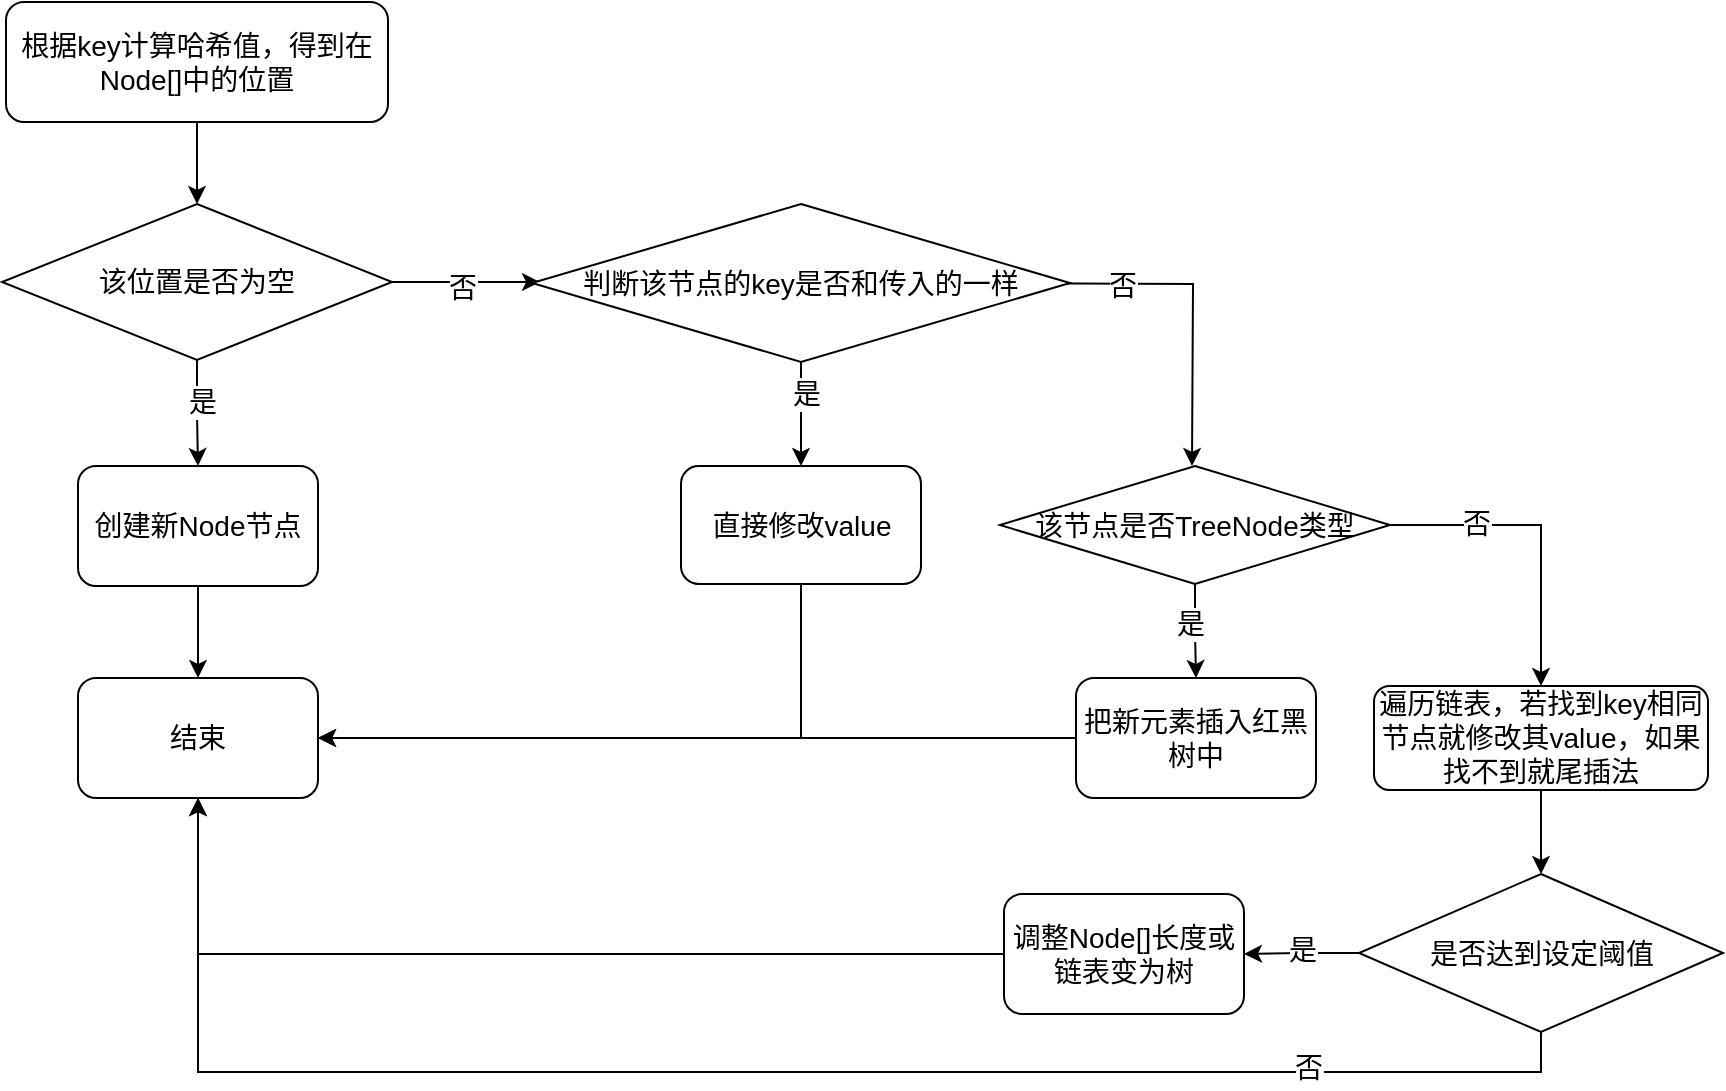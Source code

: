 <mxfile version="24.7.5">
  <diagram name="第 1 页" id="2otNJQx4Th6LUdCDufka">
    <mxGraphModel dx="1221" dy="618" grid="0" gridSize="10" guides="1" tooltips="1" connect="1" arrows="1" fold="1" page="1" pageScale="1" pageWidth="1600" pageHeight="1200" math="0" shadow="0">
      <root>
        <mxCell id="0" />
        <mxCell id="1" parent="0" />
        <mxCell id="UVqMz0SO6O-b6ly85-nw-8" style="edgeStyle=orthogonalEdgeStyle;rounded=0;orthogonalLoop=1;jettySize=auto;html=1;exitX=0.5;exitY=1;exitDx=0;exitDy=0;entryX=0.5;entryY=0;entryDx=0;entryDy=0;" edge="1" parent="1" source="UVqMz0SO6O-b6ly85-nw-2" target="UVqMz0SO6O-b6ly85-nw-7">
          <mxGeometry relative="1" as="geometry" />
        </mxCell>
        <mxCell id="UVqMz0SO6O-b6ly85-nw-2" value="&lt;font style=&quot;font-size: 14px;&quot;&gt;根据key计算哈希值，得到在Node[]中的位置&lt;/font&gt;" style="rounded=1;whiteSpace=wrap;html=1;" vertex="1" parent="1">
          <mxGeometry x="372" y="79" width="191" height="60" as="geometry" />
        </mxCell>
        <mxCell id="UVqMz0SO6O-b6ly85-nw-10" style="edgeStyle=orthogonalEdgeStyle;rounded=0;orthogonalLoop=1;jettySize=auto;html=1;exitX=0.5;exitY=1;exitDx=0;exitDy=0;entryX=0.5;entryY=0;entryDx=0;entryDy=0;" edge="1" parent="1" source="UVqMz0SO6O-b6ly85-nw-7" target="UVqMz0SO6O-b6ly85-nw-9">
          <mxGeometry relative="1" as="geometry" />
        </mxCell>
        <mxCell id="UVqMz0SO6O-b6ly85-nw-13" value="是" style="edgeLabel;html=1;align=center;verticalAlign=middle;resizable=0;points=[];fontSize=14;" vertex="1" connectable="0" parent="UVqMz0SO6O-b6ly85-nw-10">
          <mxGeometry x="-0.236" y="2" relative="1" as="geometry">
            <mxPoint as="offset" />
          </mxGeometry>
        </mxCell>
        <mxCell id="UVqMz0SO6O-b6ly85-nw-15" style="edgeStyle=orthogonalEdgeStyle;rounded=0;orthogonalLoop=1;jettySize=auto;html=1;exitX=1;exitY=0.5;exitDx=0;exitDy=0;entryX=0;entryY=0.5;entryDx=0;entryDy=0;" edge="1" parent="1" source="UVqMz0SO6O-b6ly85-nw-7">
          <mxGeometry relative="1" as="geometry">
            <mxPoint x="639" y="219" as="targetPoint" />
          </mxGeometry>
        </mxCell>
        <mxCell id="UVqMz0SO6O-b6ly85-nw-16" value="否" style="edgeLabel;html=1;align=center;verticalAlign=middle;resizable=0;points=[];fontSize=14;" vertex="1" connectable="0" parent="UVqMz0SO6O-b6ly85-nw-15">
          <mxGeometry x="-0.054" y="-3" relative="1" as="geometry">
            <mxPoint as="offset" />
          </mxGeometry>
        </mxCell>
        <mxCell id="UVqMz0SO6O-b6ly85-nw-7" value="&lt;font style=&quot;font-size: 14px;&quot;&gt;该位置是否为空&lt;/font&gt;" style="rhombus;whiteSpace=wrap;html=1;" vertex="1" parent="1">
          <mxGeometry x="370" y="180" width="195" height="78" as="geometry" />
        </mxCell>
        <mxCell id="UVqMz0SO6O-b6ly85-nw-12" style="edgeStyle=orthogonalEdgeStyle;rounded=0;orthogonalLoop=1;jettySize=auto;html=1;exitX=0.5;exitY=1;exitDx=0;exitDy=0;entryX=0.5;entryY=0;entryDx=0;entryDy=0;" edge="1" parent="1" source="UVqMz0SO6O-b6ly85-nw-9" target="UVqMz0SO6O-b6ly85-nw-11">
          <mxGeometry relative="1" as="geometry" />
        </mxCell>
        <mxCell id="UVqMz0SO6O-b6ly85-nw-9" value="&lt;font style=&quot;font-size: 14px;&quot;&gt;创建新Node节点&lt;/font&gt;" style="rounded=1;whiteSpace=wrap;html=1;" vertex="1" parent="1">
          <mxGeometry x="408" y="311" width="120" height="60" as="geometry" />
        </mxCell>
        <mxCell id="UVqMz0SO6O-b6ly85-nw-11" value="&lt;font style=&quot;font-size: 14px;&quot;&gt;结束&lt;/font&gt;" style="rounded=1;whiteSpace=wrap;html=1;" vertex="1" parent="1">
          <mxGeometry x="408" y="417" width="120" height="60" as="geometry" />
        </mxCell>
        <mxCell id="UVqMz0SO6O-b6ly85-nw-19" style="edgeStyle=orthogonalEdgeStyle;rounded=0;orthogonalLoop=1;jettySize=auto;html=1;exitX=0.5;exitY=1;exitDx=0;exitDy=0;entryX=0.5;entryY=0;entryDx=0;entryDy=0;" edge="1" parent="1" source="UVqMz0SO6O-b6ly85-nw-17" target="UVqMz0SO6O-b6ly85-nw-18">
          <mxGeometry relative="1" as="geometry" />
        </mxCell>
        <mxCell id="UVqMz0SO6O-b6ly85-nw-20" value="是" style="edgeLabel;html=1;align=center;verticalAlign=middle;resizable=0;points=[];fontSize=14;" vertex="1" connectable="0" parent="UVqMz0SO6O-b6ly85-nw-19">
          <mxGeometry x="-0.395" y="2" relative="1" as="geometry">
            <mxPoint as="offset" />
          </mxGeometry>
        </mxCell>
        <mxCell id="UVqMz0SO6O-b6ly85-nw-23" style="edgeStyle=orthogonalEdgeStyle;rounded=0;orthogonalLoop=1;jettySize=auto;html=1;exitX=1;exitY=0.5;exitDx=0;exitDy=0;entryX=0.5;entryY=0;entryDx=0;entryDy=0;" edge="1" parent="1">
          <mxGeometry relative="1" as="geometry">
            <mxPoint x="862" y="219.5" as="sourcePoint" />
            <mxPoint x="965" y="311" as="targetPoint" />
          </mxGeometry>
        </mxCell>
        <mxCell id="UVqMz0SO6O-b6ly85-nw-24" value="否" style="edgeLabel;html=1;align=center;verticalAlign=middle;resizable=0;points=[];fontSize=14;" vertex="1" connectable="0" parent="UVqMz0SO6O-b6ly85-nw-23">
          <mxGeometry x="-0.301" relative="1" as="geometry">
            <mxPoint y="1" as="offset" />
          </mxGeometry>
        </mxCell>
        <mxCell id="UVqMz0SO6O-b6ly85-nw-17" value="&lt;font style=&quot;font-size: 14px;&quot;&gt;判断该节点的key是否和传入的一样&lt;/font&gt;" style="rhombus;whiteSpace=wrap;html=1;" vertex="1" parent="1">
          <mxGeometry x="635" y="180" width="269" height="79" as="geometry" />
        </mxCell>
        <mxCell id="UVqMz0SO6O-b6ly85-nw-21" style="edgeStyle=orthogonalEdgeStyle;rounded=0;orthogonalLoop=1;jettySize=auto;html=1;exitX=0.5;exitY=1;exitDx=0;exitDy=0;entryX=1;entryY=0.5;entryDx=0;entryDy=0;" edge="1" parent="1" source="UVqMz0SO6O-b6ly85-nw-18" target="UVqMz0SO6O-b6ly85-nw-11">
          <mxGeometry relative="1" as="geometry" />
        </mxCell>
        <mxCell id="UVqMz0SO6O-b6ly85-nw-18" value="&lt;font style=&quot;font-size: 14px;&quot;&gt;直接修改value&lt;/font&gt;" style="rounded=1;whiteSpace=wrap;html=1;" vertex="1" parent="1">
          <mxGeometry x="709.5" y="311" width="120" height="59" as="geometry" />
        </mxCell>
        <mxCell id="UVqMz0SO6O-b6ly85-nw-27" style="edgeStyle=orthogonalEdgeStyle;rounded=0;orthogonalLoop=1;jettySize=auto;html=1;exitX=0.5;exitY=1;exitDx=0;exitDy=0;entryX=0.5;entryY=0;entryDx=0;entryDy=0;fontSize=14;" edge="1" parent="1" source="UVqMz0SO6O-b6ly85-nw-25" target="UVqMz0SO6O-b6ly85-nw-26">
          <mxGeometry relative="1" as="geometry" />
        </mxCell>
        <mxCell id="UVqMz0SO6O-b6ly85-nw-28" value="是" style="edgeLabel;html=1;align=center;verticalAlign=middle;resizable=0;points=[];fontSize=14;" vertex="1" connectable="0" parent="UVqMz0SO6O-b6ly85-nw-27">
          <mxGeometry x="-0.158" y="-3" relative="1" as="geometry">
            <mxPoint as="offset" />
          </mxGeometry>
        </mxCell>
        <mxCell id="UVqMz0SO6O-b6ly85-nw-30" style="edgeStyle=orthogonalEdgeStyle;rounded=0;orthogonalLoop=1;jettySize=auto;html=1;exitX=1;exitY=0.5;exitDx=0;exitDy=0;entryX=0.5;entryY=0;entryDx=0;entryDy=0;" edge="1" parent="1" source="UVqMz0SO6O-b6ly85-nw-25" target="UVqMz0SO6O-b6ly85-nw-29">
          <mxGeometry relative="1" as="geometry" />
        </mxCell>
        <mxCell id="UVqMz0SO6O-b6ly85-nw-31" value="否" style="edgeLabel;html=1;align=center;verticalAlign=middle;resizable=0;points=[];fontSize=14;" vertex="1" connectable="0" parent="UVqMz0SO6O-b6ly85-nw-30">
          <mxGeometry x="-0.45" y="2" relative="1" as="geometry">
            <mxPoint y="1" as="offset" />
          </mxGeometry>
        </mxCell>
        <mxCell id="UVqMz0SO6O-b6ly85-nw-25" value="&lt;font style=&quot;font-size: 14px;&quot;&gt;该节点是否TreeNode类型&lt;/font&gt;" style="rhombus;whiteSpace=wrap;html=1;" vertex="1" parent="1">
          <mxGeometry x="869" y="311" width="195" height="59" as="geometry" />
        </mxCell>
        <mxCell id="UVqMz0SO6O-b6ly85-nw-34" style="edgeStyle=orthogonalEdgeStyle;rounded=0;orthogonalLoop=1;jettySize=auto;html=1;exitX=0;exitY=0.5;exitDx=0;exitDy=0;entryX=1;entryY=0.5;entryDx=0;entryDy=0;" edge="1" parent="1" source="UVqMz0SO6O-b6ly85-nw-26" target="UVqMz0SO6O-b6ly85-nw-11">
          <mxGeometry relative="1" as="geometry" />
        </mxCell>
        <mxCell id="UVqMz0SO6O-b6ly85-nw-26" value="&lt;font style=&quot;font-size: 14px;&quot;&gt;把新元素插入红黑树中&lt;/font&gt;" style="rounded=1;whiteSpace=wrap;html=1;" vertex="1" parent="1">
          <mxGeometry x="907" y="417" width="120" height="60" as="geometry" />
        </mxCell>
        <mxCell id="UVqMz0SO6O-b6ly85-nw-37" style="edgeStyle=orthogonalEdgeStyle;rounded=0;orthogonalLoop=1;jettySize=auto;html=1;exitX=0.5;exitY=1;exitDx=0;exitDy=0;entryX=0.5;entryY=0;entryDx=0;entryDy=0;" edge="1" parent="1" source="UVqMz0SO6O-b6ly85-nw-29" target="UVqMz0SO6O-b6ly85-nw-36">
          <mxGeometry relative="1" as="geometry" />
        </mxCell>
        <mxCell id="UVqMz0SO6O-b6ly85-nw-29" value="&lt;font style=&quot;font-size: 14px;&quot;&gt;遍历链表，若找到key相同节点就修改其value，如果找不到就尾插法&lt;/font&gt;" style="rounded=1;whiteSpace=wrap;html=1;" vertex="1" parent="1">
          <mxGeometry x="1056" y="421" width="167" height="52" as="geometry" />
        </mxCell>
        <mxCell id="UVqMz0SO6O-b6ly85-nw-39" style="edgeStyle=orthogonalEdgeStyle;rounded=0;orthogonalLoop=1;jettySize=auto;html=1;exitX=0;exitY=0.5;exitDx=0;exitDy=0;entryX=1;entryY=0.5;entryDx=0;entryDy=0;" edge="1" parent="1" source="UVqMz0SO6O-b6ly85-nw-36" target="UVqMz0SO6O-b6ly85-nw-38">
          <mxGeometry relative="1" as="geometry" />
        </mxCell>
        <mxCell id="UVqMz0SO6O-b6ly85-nw-40" value="是" style="edgeLabel;html=1;align=center;verticalAlign=middle;resizable=0;points=[];fontSize=14;" vertex="1" connectable="0" parent="UVqMz0SO6O-b6ly85-nw-39">
          <mxGeometry x="-0.01" y="-1" relative="1" as="geometry">
            <mxPoint y="-1" as="offset" />
          </mxGeometry>
        </mxCell>
        <mxCell id="UVqMz0SO6O-b6ly85-nw-43" style="edgeStyle=orthogonalEdgeStyle;rounded=0;orthogonalLoop=1;jettySize=auto;html=1;exitX=0.5;exitY=1;exitDx=0;exitDy=0;entryX=0.5;entryY=1;entryDx=0;entryDy=0;" edge="1" parent="1" source="UVqMz0SO6O-b6ly85-nw-36" target="UVqMz0SO6O-b6ly85-nw-11">
          <mxGeometry relative="1" as="geometry" />
        </mxCell>
        <mxCell id="UVqMz0SO6O-b6ly85-nw-44" value="&lt;font style=&quot;font-size: 14px;&quot;&gt;否&lt;/font&gt;" style="edgeLabel;html=1;align=center;verticalAlign=middle;resizable=0;points=[];" vertex="1" connectable="0" parent="UVqMz0SO6O-b6ly85-nw-43">
          <mxGeometry x="-0.701" y="2" relative="1" as="geometry">
            <mxPoint x="-13" y="-4" as="offset" />
          </mxGeometry>
        </mxCell>
        <mxCell id="UVqMz0SO6O-b6ly85-nw-36" value="&lt;font style=&quot;font-size: 14px;&quot;&gt;是否达到设定阈值&lt;/font&gt;" style="rhombus;whiteSpace=wrap;html=1;" vertex="1" parent="1">
          <mxGeometry x="1048.5" y="515" width="182" height="79" as="geometry" />
        </mxCell>
        <mxCell id="UVqMz0SO6O-b6ly85-nw-41" style="edgeStyle=orthogonalEdgeStyle;rounded=0;orthogonalLoop=1;jettySize=auto;html=1;exitX=0;exitY=0.5;exitDx=0;exitDy=0;entryX=0.5;entryY=1;entryDx=0;entryDy=0;" edge="1" parent="1" source="UVqMz0SO6O-b6ly85-nw-38" target="UVqMz0SO6O-b6ly85-nw-11">
          <mxGeometry relative="1" as="geometry" />
        </mxCell>
        <mxCell id="UVqMz0SO6O-b6ly85-nw-38" value="&lt;font style=&quot;font-size: 14px;&quot;&gt;调整Node[]长度或链表变为树&lt;/font&gt;" style="rounded=1;whiteSpace=wrap;html=1;" vertex="1" parent="1">
          <mxGeometry x="871" y="525" width="120" height="60" as="geometry" />
        </mxCell>
      </root>
    </mxGraphModel>
  </diagram>
</mxfile>
